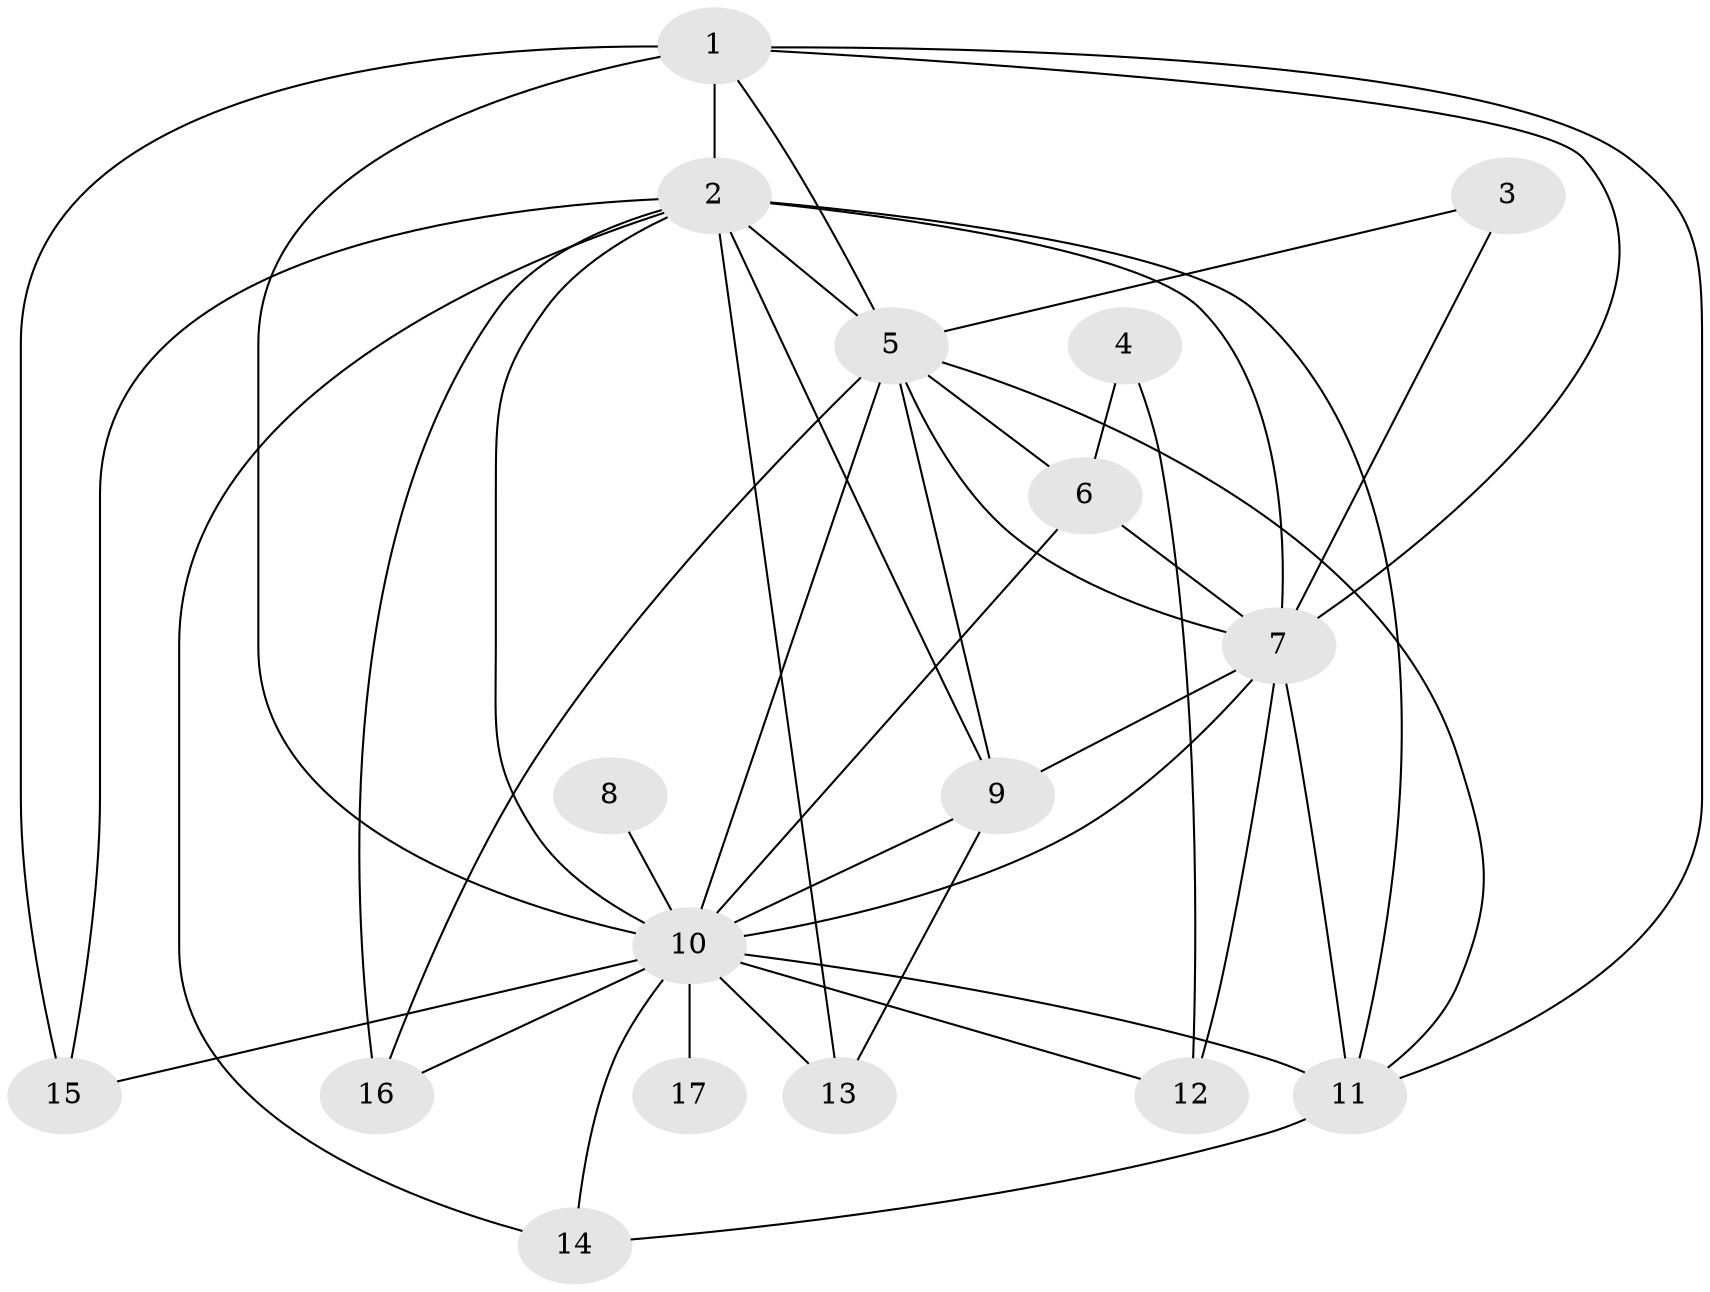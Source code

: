 // original degree distribution, {12: 0.04, 19: 0.02, 13: 0.04, 17: 0.04, 14: 0.02, 10: 0.02, 21: 0.02, 5: 0.06, 2: 0.52, 3: 0.18, 4: 0.04}
// Generated by graph-tools (version 1.1) at 2025/36/03/04/25 23:36:32]
// undirected, 17 vertices, 42 edges
graph export_dot {
  node [color=gray90,style=filled];
  1;
  2;
  3;
  4;
  5;
  6;
  7;
  8;
  9;
  10;
  11;
  12;
  13;
  14;
  15;
  16;
  17;
  1 -- 2 [weight=4.0];
  1 -- 5 [weight=1.0];
  1 -- 7 [weight=3.0];
  1 -- 10 [weight=3.0];
  1 -- 11 [weight=1.0];
  1 -- 15 [weight=1.0];
  2 -- 5 [weight=3.0];
  2 -- 7 [weight=6.0];
  2 -- 9 [weight=1.0];
  2 -- 10 [weight=7.0];
  2 -- 11 [weight=3.0];
  2 -- 13 [weight=1.0];
  2 -- 14 [weight=1.0];
  2 -- 15 [weight=1.0];
  2 -- 16 [weight=2.0];
  3 -- 5 [weight=1.0];
  3 -- 7 [weight=3.0];
  4 -- 6 [weight=1.0];
  4 -- 12 [weight=1.0];
  5 -- 6 [weight=2.0];
  5 -- 7 [weight=4.0];
  5 -- 9 [weight=1.0];
  5 -- 10 [weight=3.0];
  5 -- 11 [weight=1.0];
  5 -- 16 [weight=1.0];
  6 -- 7 [weight=1.0];
  6 -- 10 [weight=2.0];
  7 -- 9 [weight=2.0];
  7 -- 10 [weight=4.0];
  7 -- 11 [weight=3.0];
  7 -- 12 [weight=2.0];
  8 -- 10 [weight=2.0];
  9 -- 10 [weight=1.0];
  9 -- 13 [weight=1.0];
  10 -- 11 [weight=3.0];
  10 -- 12 [weight=2.0];
  10 -- 13 [weight=1.0];
  10 -- 14 [weight=1.0];
  10 -- 15 [weight=1.0];
  10 -- 16 [weight=1.0];
  10 -- 17 [weight=2.0];
  11 -- 14 [weight=1.0];
}
